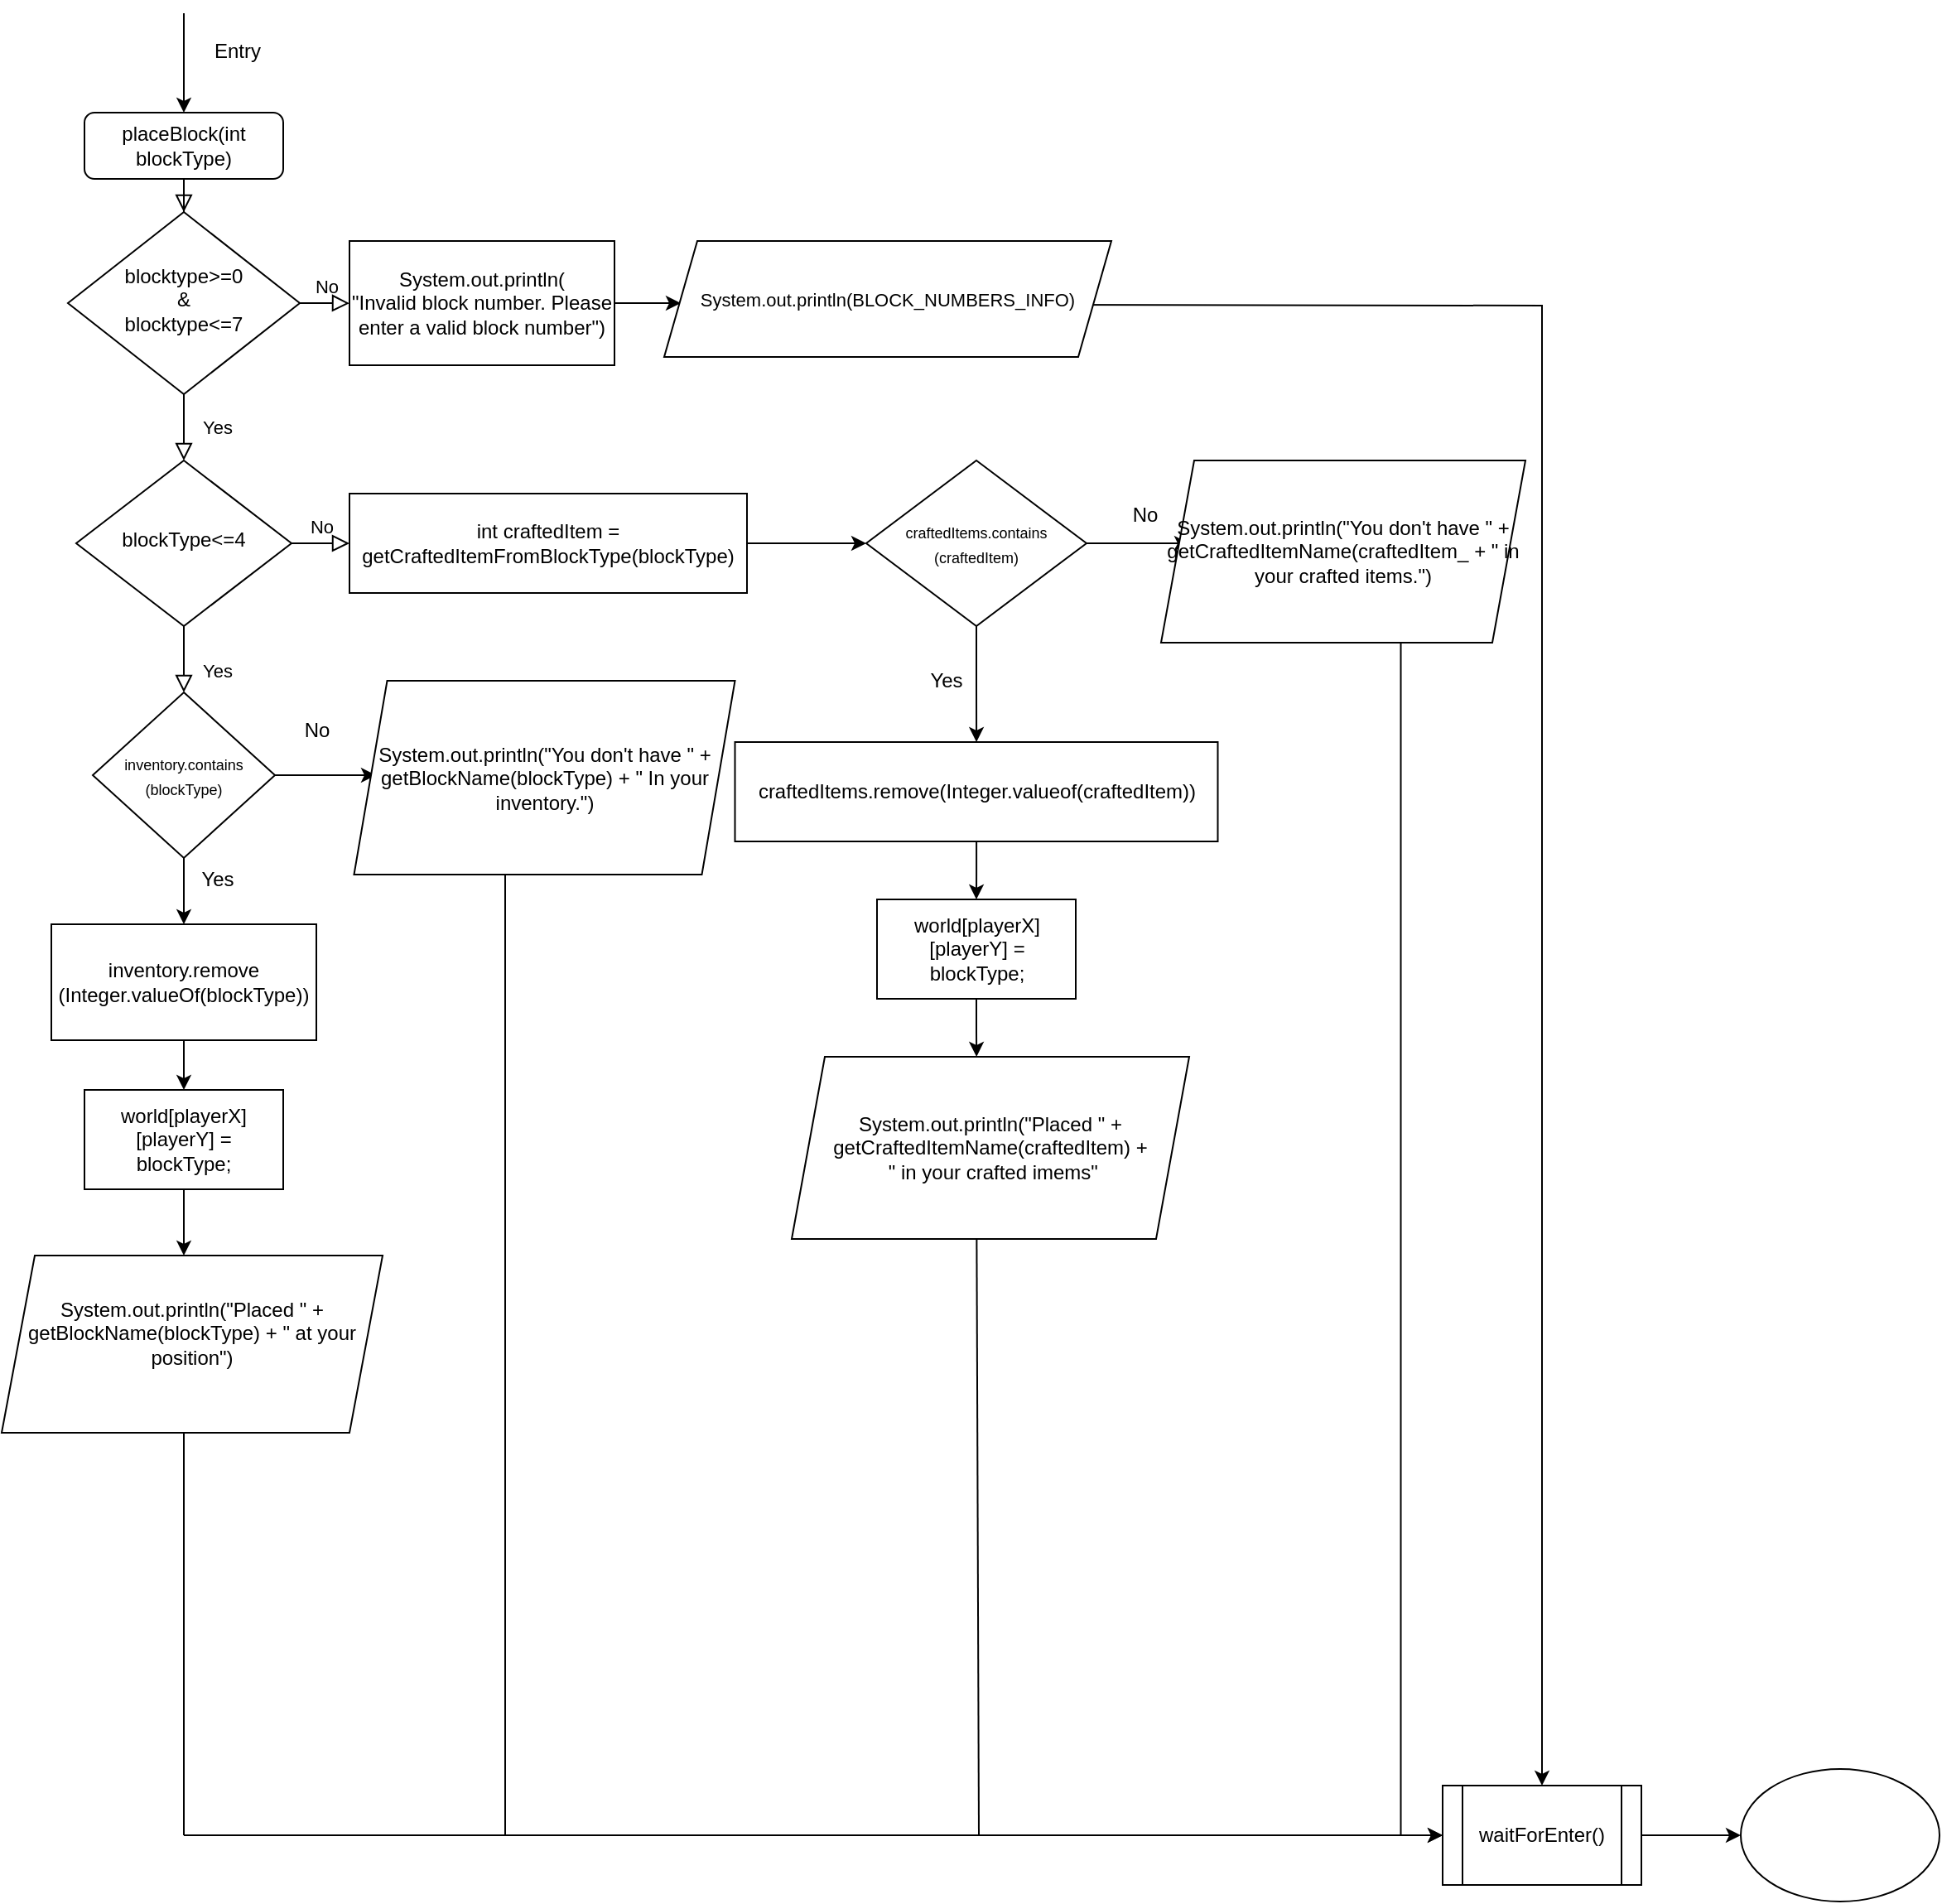 <mxfile version="21.8.2" type="device">
  <diagram id="C5RBs43oDa-KdzZeNtuy" name="Page-1">
    <mxGraphModel dx="2154" dy="986" grid="1" gridSize="10" guides="1" tooltips="1" connect="1" arrows="1" fold="1" page="1" pageScale="1" pageWidth="827" pageHeight="1169" math="0" shadow="0">
      <root>
        <mxCell id="WIyWlLk6GJQsqaUBKTNV-0" />
        <mxCell id="WIyWlLk6GJQsqaUBKTNV-1" parent="WIyWlLk6GJQsqaUBKTNV-0" />
        <mxCell id="WIyWlLk6GJQsqaUBKTNV-2" value="" style="rounded=0;html=1;jettySize=auto;orthogonalLoop=1;fontSize=11;endArrow=block;endFill=0;endSize=8;strokeWidth=1;shadow=0;labelBackgroundColor=none;edgeStyle=orthogonalEdgeStyle;" parent="WIyWlLk6GJQsqaUBKTNV-1" source="WIyWlLk6GJQsqaUBKTNV-3" target="WIyWlLk6GJQsqaUBKTNV-6" edge="1">
          <mxGeometry relative="1" as="geometry" />
        </mxCell>
        <mxCell id="WIyWlLk6GJQsqaUBKTNV-3" value="placeBlock(int blockType)" style="rounded=1;whiteSpace=wrap;html=1;fontSize=12;glass=0;strokeWidth=1;shadow=0;" parent="WIyWlLk6GJQsqaUBKTNV-1" vertex="1">
          <mxGeometry x="160" y="80" width="120" height="40" as="geometry" />
        </mxCell>
        <mxCell id="WIyWlLk6GJQsqaUBKTNV-4" value="Yes" style="rounded=0;html=1;jettySize=auto;orthogonalLoop=1;fontSize=11;endArrow=block;endFill=0;endSize=8;strokeWidth=1;shadow=0;labelBackgroundColor=none;edgeStyle=orthogonalEdgeStyle;" parent="WIyWlLk6GJQsqaUBKTNV-1" source="WIyWlLk6GJQsqaUBKTNV-6" target="WIyWlLk6GJQsqaUBKTNV-10" edge="1">
          <mxGeometry y="20" relative="1" as="geometry">
            <mxPoint as="offset" />
          </mxGeometry>
        </mxCell>
        <mxCell id="WIyWlLk6GJQsqaUBKTNV-5" value="No" style="edgeStyle=orthogonalEdgeStyle;rounded=0;html=1;jettySize=auto;orthogonalLoop=1;fontSize=11;endArrow=block;endFill=0;endSize=8;strokeWidth=1;shadow=0;labelBackgroundColor=none;" parent="WIyWlLk6GJQsqaUBKTNV-1" source="WIyWlLk6GJQsqaUBKTNV-6" edge="1">
          <mxGeometry y="10" relative="1" as="geometry">
            <mxPoint as="offset" />
            <mxPoint x="320" y="195.077" as="targetPoint" />
          </mxGeometry>
        </mxCell>
        <mxCell id="WIyWlLk6GJQsqaUBKTNV-6" value="&lt;div&gt;blocktype&amp;gt;=0&lt;/div&gt;&lt;div&gt;&amp;amp;&lt;/div&gt;&lt;div&gt;blocktype&amp;lt;=7&lt;br&gt; &lt;/div&gt;" style="rhombus;whiteSpace=wrap;html=1;shadow=0;fontFamily=Helvetica;fontSize=12;align=center;strokeWidth=1;spacing=6;spacingTop=-4;" parent="WIyWlLk6GJQsqaUBKTNV-1" vertex="1">
          <mxGeometry x="150" y="140" width="140" height="110" as="geometry" />
        </mxCell>
        <mxCell id="WIyWlLk6GJQsqaUBKTNV-8" value="Yes" style="rounded=0;html=1;jettySize=auto;orthogonalLoop=1;fontSize=11;endArrow=block;endFill=0;endSize=8;strokeWidth=1;shadow=0;labelBackgroundColor=none;edgeStyle=orthogonalEdgeStyle;" parent="WIyWlLk6GJQsqaUBKTNV-1" source="WIyWlLk6GJQsqaUBKTNV-10" edge="1">
          <mxGeometry x="0.333" y="20" relative="1" as="geometry">
            <mxPoint as="offset" />
            <mxPoint x="220" y="430" as="targetPoint" />
          </mxGeometry>
        </mxCell>
        <mxCell id="WIyWlLk6GJQsqaUBKTNV-9" value="No" style="edgeStyle=orthogonalEdgeStyle;rounded=0;html=1;jettySize=auto;orthogonalLoop=1;fontSize=11;endArrow=block;endFill=0;endSize=8;strokeWidth=1;shadow=0;labelBackgroundColor=none;" parent="WIyWlLk6GJQsqaUBKTNV-1" source="WIyWlLk6GJQsqaUBKTNV-10" edge="1">
          <mxGeometry y="10" relative="1" as="geometry">
            <mxPoint as="offset" />
            <mxPoint x="320" y="340" as="targetPoint" />
          </mxGeometry>
        </mxCell>
        <mxCell id="WIyWlLk6GJQsqaUBKTNV-10" value="blockType&amp;lt;=4" style="rhombus;whiteSpace=wrap;html=1;shadow=0;fontFamily=Helvetica;fontSize=12;align=center;strokeWidth=1;spacing=6;spacingTop=-4;" parent="WIyWlLk6GJQsqaUBKTNV-1" vertex="1">
          <mxGeometry x="155" y="290" width="130" height="100" as="geometry" />
        </mxCell>
        <mxCell id="ymhWw2mMeUEJSAsWa6Nq-8" value="" style="edgeStyle=orthogonalEdgeStyle;rounded=0;orthogonalLoop=1;jettySize=auto;html=1;" edge="1" parent="WIyWlLk6GJQsqaUBKTNV-1" source="8XDIhh9CSR0yASEgVVWo-0" target="ymhWw2mMeUEJSAsWa6Nq-7">
          <mxGeometry relative="1" as="geometry" />
        </mxCell>
        <mxCell id="8XDIhh9CSR0yASEgVVWo-0" value="waitForEnter()" style="shape=process;whiteSpace=wrap;html=1;backgroundOutline=1;" parent="WIyWlLk6GJQsqaUBKTNV-1" vertex="1">
          <mxGeometry x="980" y="1090" width="120" height="60" as="geometry" />
        </mxCell>
        <mxCell id="8XDIhh9CSR0yASEgVVWo-3" value="" style="edgeStyle=orthogonalEdgeStyle;rounded=0;orthogonalLoop=1;jettySize=auto;html=1;" parent="WIyWlLk6GJQsqaUBKTNV-1" target="8XDIhh9CSR0yASEgVVWo-0" edge="1">
          <mxGeometry relative="1" as="geometry">
            <mxPoint x="710" y="196" as="sourcePoint" />
          </mxGeometry>
        </mxCell>
        <mxCell id="8XDIhh9CSR0yASEgVVWo-6" value="" style="edgeStyle=orthogonalEdgeStyle;rounded=0;orthogonalLoop=1;jettySize=auto;html=1;" parent="WIyWlLk6GJQsqaUBKTNV-1" source="8XDIhh9CSR0yASEgVVWo-4" target="8XDIhh9CSR0yASEgVVWo-5" edge="1">
          <mxGeometry relative="1" as="geometry" />
        </mxCell>
        <mxCell id="8XDIhh9CSR0yASEgVVWo-4" value="int craftedItem = getCraftedItemFromBlockType(blockType)" style="rounded=0;whiteSpace=wrap;html=1;" parent="WIyWlLk6GJQsqaUBKTNV-1" vertex="1">
          <mxGeometry x="320" y="310" width="240" height="60" as="geometry" />
        </mxCell>
        <mxCell id="8XDIhh9CSR0yASEgVVWo-8" value="" style="edgeStyle=orthogonalEdgeStyle;rounded=0;orthogonalLoop=1;jettySize=auto;html=1;" parent="WIyWlLk6GJQsqaUBKTNV-1" source="8XDIhh9CSR0yASEgVVWo-5" target="8XDIhh9CSR0yASEgVVWo-7" edge="1">
          <mxGeometry relative="1" as="geometry" />
        </mxCell>
        <mxCell id="8XDIhh9CSR0yASEgVVWo-15" value="" style="edgeStyle=orthogonalEdgeStyle;rounded=0;orthogonalLoop=1;jettySize=auto;html=1;" parent="WIyWlLk6GJQsqaUBKTNV-1" source="8XDIhh9CSR0yASEgVVWo-5" edge="1">
          <mxGeometry relative="1" as="geometry">
            <mxPoint x="827" y="340" as="targetPoint" />
          </mxGeometry>
        </mxCell>
        <mxCell id="8XDIhh9CSR0yASEgVVWo-5" value="&lt;div&gt;&lt;font style=&quot;font-size: 9px;&quot;&gt;craftedItems.contains&lt;/font&gt;&lt;/div&gt;&lt;div&gt;&lt;font style=&quot;font-size: 9px;&quot;&gt;(craftedItem)&lt;/font&gt;&lt;/div&gt;" style="rhombus;whiteSpace=wrap;html=1;" parent="WIyWlLk6GJQsqaUBKTNV-1" vertex="1">
          <mxGeometry x="632" y="290" width="133" height="100" as="geometry" />
        </mxCell>
        <mxCell id="8XDIhh9CSR0yASEgVVWo-11" value="" style="edgeStyle=orthogonalEdgeStyle;rounded=0;orthogonalLoop=1;jettySize=auto;html=1;" parent="WIyWlLk6GJQsqaUBKTNV-1" source="8XDIhh9CSR0yASEgVVWo-7" target="8XDIhh9CSR0yASEgVVWo-10" edge="1">
          <mxGeometry relative="1" as="geometry" />
        </mxCell>
        <mxCell id="8XDIhh9CSR0yASEgVVWo-7" value="craftedItems.remove(Integer.valueof(craftedItem))" style="rounded=0;whiteSpace=wrap;html=1;" parent="WIyWlLk6GJQsqaUBKTNV-1" vertex="1">
          <mxGeometry x="552.75" y="460" width="291.5" height="60" as="geometry" />
        </mxCell>
        <mxCell id="8XDIhh9CSR0yASEgVVWo-9" value="Yes" style="text;html=1;align=center;verticalAlign=middle;resizable=0;points=[];autosize=1;strokeColor=none;fillColor=none;" parent="WIyWlLk6GJQsqaUBKTNV-1" vertex="1">
          <mxGeometry x="660" y="408" width="40" height="30" as="geometry" />
        </mxCell>
        <mxCell id="8XDIhh9CSR0yASEgVVWo-13" value="" style="edgeStyle=orthogonalEdgeStyle;rounded=0;orthogonalLoop=1;jettySize=auto;html=1;" parent="WIyWlLk6GJQsqaUBKTNV-1" source="8XDIhh9CSR0yASEgVVWo-10" edge="1">
          <mxGeometry relative="1" as="geometry">
            <mxPoint x="698.6" y="650" as="targetPoint" />
          </mxGeometry>
        </mxCell>
        <mxCell id="8XDIhh9CSR0yASEgVVWo-10" value="world[playerX][playerY] = blockType;" style="rounded=0;whiteSpace=wrap;html=1;" parent="WIyWlLk6GJQsqaUBKTNV-1" vertex="1">
          <mxGeometry x="638.5" y="555" width="120" height="60" as="geometry" />
        </mxCell>
        <mxCell id="8XDIhh9CSR0yASEgVVWo-17" style="edgeStyle=orthogonalEdgeStyle;rounded=0;orthogonalLoop=1;jettySize=auto;html=1;entryX=0;entryY=0.5;entryDx=0;entryDy=0;" parent="WIyWlLk6GJQsqaUBKTNV-1" target="8XDIhh9CSR0yASEgVVWo-0" edge="1">
          <mxGeometry relative="1" as="geometry">
            <mxPoint x="928.5" y="380" as="sourcePoint" />
          </mxGeometry>
        </mxCell>
        <mxCell id="8XDIhh9CSR0yASEgVVWo-16" value="No" style="text;html=1;align=center;verticalAlign=middle;resizable=0;points=[];autosize=1;strokeColor=none;fillColor=none;" parent="WIyWlLk6GJQsqaUBKTNV-1" vertex="1">
          <mxGeometry x="780" y="308" width="40" height="30" as="geometry" />
        </mxCell>
        <mxCell id="8XDIhh9CSR0yASEgVVWo-20" value="" style="edgeStyle=orthogonalEdgeStyle;rounded=0;orthogonalLoop=1;jettySize=auto;html=1;" parent="WIyWlLk6GJQsqaUBKTNV-1" source="8XDIhh9CSR0yASEgVVWo-18" target="8XDIhh9CSR0yASEgVVWo-19" edge="1">
          <mxGeometry relative="1" as="geometry" />
        </mxCell>
        <mxCell id="8XDIhh9CSR0yASEgVVWo-28" value="" style="edgeStyle=orthogonalEdgeStyle;rounded=0;orthogonalLoop=1;jettySize=auto;html=1;" parent="WIyWlLk6GJQsqaUBKTNV-1" source="8XDIhh9CSR0yASEgVVWo-18" edge="1">
          <mxGeometry relative="1" as="geometry">
            <mxPoint x="336" y="480" as="targetPoint" />
          </mxGeometry>
        </mxCell>
        <mxCell id="8XDIhh9CSR0yASEgVVWo-18" value="&lt;div&gt;&lt;font style=&quot;font-size: 9px;&quot;&gt;inventory.contains&lt;/font&gt;&lt;/div&gt;&lt;div&gt;&lt;font style=&quot;font-size: 9px;&quot;&gt;(blockType)&lt;/font&gt;&lt;/div&gt;" style="rhombus;whiteSpace=wrap;html=1;" parent="WIyWlLk6GJQsqaUBKTNV-1" vertex="1">
          <mxGeometry x="165" y="430" width="110" height="100" as="geometry" />
        </mxCell>
        <mxCell id="8XDIhh9CSR0yASEgVVWo-22" value="" style="edgeStyle=orthogonalEdgeStyle;rounded=0;orthogonalLoop=1;jettySize=auto;html=1;" parent="WIyWlLk6GJQsqaUBKTNV-1" source="8XDIhh9CSR0yASEgVVWo-19" target="8XDIhh9CSR0yASEgVVWo-21" edge="1">
          <mxGeometry relative="1" as="geometry" />
        </mxCell>
        <mxCell id="8XDIhh9CSR0yASEgVVWo-19" value="&lt;div&gt;inventory.remove&lt;/div&gt;&lt;div&gt;(Integer.valueOf(blockType))&lt;/div&gt;" style="rounded=0;whiteSpace=wrap;html=1;" parent="WIyWlLk6GJQsqaUBKTNV-1" vertex="1">
          <mxGeometry x="140" y="570" width="160" height="70" as="geometry" />
        </mxCell>
        <mxCell id="8XDIhh9CSR0yASEgVVWo-24" value="" style="edgeStyle=orthogonalEdgeStyle;rounded=0;orthogonalLoop=1;jettySize=auto;html=1;" parent="WIyWlLk6GJQsqaUBKTNV-1" source="8XDIhh9CSR0yASEgVVWo-21" edge="1">
          <mxGeometry relative="1" as="geometry">
            <mxPoint x="220" y="770" as="targetPoint" />
          </mxGeometry>
        </mxCell>
        <mxCell id="8XDIhh9CSR0yASEgVVWo-21" value="world[playerX][playerY] = blockType;" style="rounded=0;whiteSpace=wrap;html=1;" parent="WIyWlLk6GJQsqaUBKTNV-1" vertex="1">
          <mxGeometry x="160" y="670" width="120" height="60" as="geometry" />
        </mxCell>
        <mxCell id="8XDIhh9CSR0yASEgVVWo-25" value="Yes" style="text;html=1;align=center;verticalAlign=middle;resizable=0;points=[];autosize=1;strokeColor=none;fillColor=none;" parent="WIyWlLk6GJQsqaUBKTNV-1" vertex="1">
          <mxGeometry x="220" y="528" width="40" height="30" as="geometry" />
        </mxCell>
        <mxCell id="8XDIhh9CSR0yASEgVVWo-26" value="No" style="text;html=1;align=center;verticalAlign=middle;resizable=0;points=[];autosize=1;strokeColor=none;fillColor=none;" parent="WIyWlLk6GJQsqaUBKTNV-1" vertex="1">
          <mxGeometry x="280" y="438" width="40" height="30" as="geometry" />
        </mxCell>
        <mxCell id="8XDIhh9CSR0yASEgVVWo-31" value="" style="endArrow=none;html=1;rounded=0;entryX=0.5;entryY=1;entryDx=0;entryDy=0;" parent="WIyWlLk6GJQsqaUBKTNV-1" edge="1">
          <mxGeometry width="50" height="50" relative="1" as="geometry">
            <mxPoint x="414" y="1120" as="sourcePoint" />
            <mxPoint x="414" y="520" as="targetPoint" />
          </mxGeometry>
        </mxCell>
        <mxCell id="8XDIhh9CSR0yASEgVVWo-32" value="" style="endArrow=none;html=1;rounded=0;exitX=0.5;exitY=1;exitDx=0;exitDy=0;" parent="WIyWlLk6GJQsqaUBKTNV-1" edge="1">
          <mxGeometry width="50" height="50" relative="1" as="geometry">
            <mxPoint x="220" y="850" as="sourcePoint" />
            <mxPoint x="220" y="1120" as="targetPoint" />
          </mxGeometry>
        </mxCell>
        <mxCell id="8XDIhh9CSR0yASEgVVWo-33" value="" style="endArrow=classic;html=1;rounded=0;entryX=0;entryY=0.5;entryDx=0;entryDy=0;" parent="WIyWlLk6GJQsqaUBKTNV-1" target="8XDIhh9CSR0yASEgVVWo-0" edge="1">
          <mxGeometry width="50" height="50" relative="1" as="geometry">
            <mxPoint x="220" y="1120" as="sourcePoint" />
            <mxPoint x="530" y="890" as="targetPoint" />
          </mxGeometry>
        </mxCell>
        <mxCell id="8XDIhh9CSR0yASEgVVWo-35" value="" style="endArrow=none;html=1;rounded=0;entryX=0.5;entryY=1;entryDx=0;entryDy=0;" parent="WIyWlLk6GJQsqaUBKTNV-1" edge="1">
          <mxGeometry width="50" height="50" relative="1" as="geometry">
            <mxPoint x="700" y="1120" as="sourcePoint" />
            <mxPoint x="698.5" y="710" as="targetPoint" />
          </mxGeometry>
        </mxCell>
        <mxCell id="8XDIhh9CSR0yASEgVVWo-39" value="" style="edgeStyle=orthogonalEdgeStyle;rounded=0;orthogonalLoop=1;jettySize=auto;html=1;" parent="WIyWlLk6GJQsqaUBKTNV-1" source="8XDIhh9CSR0yASEgVVWo-36" edge="1">
          <mxGeometry relative="1" as="geometry">
            <mxPoint x="520" y="195" as="targetPoint" />
          </mxGeometry>
        </mxCell>
        <mxCell id="8XDIhh9CSR0yASEgVVWo-36" value="&lt;br&gt;&lt;div&gt;System.out.println(&lt;/div&gt;&lt;div&gt;&quot;Invalid block number. Please enter a valid block number&quot;)&lt;/div&gt;&lt;br&gt;" style="rounded=0;whiteSpace=wrap;html=1;" parent="WIyWlLk6GJQsqaUBKTNV-1" vertex="1">
          <mxGeometry x="320" y="157.5" width="160" height="75" as="geometry" />
        </mxCell>
        <mxCell id="ymhWw2mMeUEJSAsWa6Nq-0" value="&lt;font style=&quot;font-size: 11px;&quot;&gt;System.out.println(BLOCK_NUMBERS_INFO)&lt;/font&gt;" style="shape=parallelogram;perimeter=parallelogramPerimeter;whiteSpace=wrap;html=1;fixedSize=1;" vertex="1" parent="WIyWlLk6GJQsqaUBKTNV-1">
          <mxGeometry x="510" y="157.5" width="270" height="70" as="geometry" />
        </mxCell>
        <mxCell id="ymhWw2mMeUEJSAsWa6Nq-1" value="System.out.println(&quot;You don&#39;t have &quot; + getCraftedItemName(craftedItem_ + &quot; in your crafted items.&quot;)" style="shape=parallelogram;perimeter=parallelogramPerimeter;whiteSpace=wrap;html=1;fixedSize=1;" vertex="1" parent="WIyWlLk6GJQsqaUBKTNV-1">
          <mxGeometry x="810" y="290" width="220" height="110" as="geometry" />
        </mxCell>
        <mxCell id="ymhWw2mMeUEJSAsWa6Nq-2" value="System.out.println(&quot;Placed &quot; + getCraftedItemName(craftedItem) + &lt;br&gt;&amp;nbsp;&quot; in your crafted imems&quot;" style="shape=parallelogram;perimeter=parallelogramPerimeter;whiteSpace=wrap;html=1;fixedSize=1;" vertex="1" parent="WIyWlLk6GJQsqaUBKTNV-1">
          <mxGeometry x="587" y="650" width="240" height="110" as="geometry" />
        </mxCell>
        <mxCell id="ymhWw2mMeUEJSAsWa6Nq-3" value="System.out.println(&quot;You don&#39;t have &quot; + getBlockName(blockType) + &quot; In your inventory.&quot;)" style="shape=parallelogram;perimeter=parallelogramPerimeter;whiteSpace=wrap;html=1;fixedSize=1;" vertex="1" parent="WIyWlLk6GJQsqaUBKTNV-1">
          <mxGeometry x="322.75" y="423" width="230" height="117" as="geometry" />
        </mxCell>
        <mxCell id="ymhWw2mMeUEJSAsWa6Nq-4" value="&#xa;System.out.println(&quot;Placed &quot; + getBlockName(blockType) + &quot; at your position&quot;)&#xa;&#xa;" style="shape=parallelogram;perimeter=parallelogramPerimeter;whiteSpace=wrap;html=1;fixedSize=1;" vertex="1" parent="WIyWlLk6GJQsqaUBKTNV-1">
          <mxGeometry x="110" y="770" width="230" height="107" as="geometry" />
        </mxCell>
        <mxCell id="ymhWw2mMeUEJSAsWa6Nq-5" value="" style="endArrow=classic;html=1;rounded=0;entryX=0.5;entryY=0;entryDx=0;entryDy=0;" edge="1" parent="WIyWlLk6GJQsqaUBKTNV-1" target="WIyWlLk6GJQsqaUBKTNV-3">
          <mxGeometry width="50" height="50" relative="1" as="geometry">
            <mxPoint x="220" y="20" as="sourcePoint" />
            <mxPoint x="860" y="330" as="targetPoint" />
          </mxGeometry>
        </mxCell>
        <mxCell id="ymhWw2mMeUEJSAsWa6Nq-6" value="Entry" style="text;html=1;align=center;verticalAlign=middle;resizable=0;points=[];autosize=1;strokeColor=none;fillColor=none;" vertex="1" parent="WIyWlLk6GJQsqaUBKTNV-1">
          <mxGeometry x="227" y="28" width="50" height="30" as="geometry" />
        </mxCell>
        <mxCell id="ymhWw2mMeUEJSAsWa6Nq-7" value="" style="ellipse;whiteSpace=wrap;html=1;" vertex="1" parent="WIyWlLk6GJQsqaUBKTNV-1">
          <mxGeometry x="1160" y="1080" width="120" height="80" as="geometry" />
        </mxCell>
      </root>
    </mxGraphModel>
  </diagram>
</mxfile>
